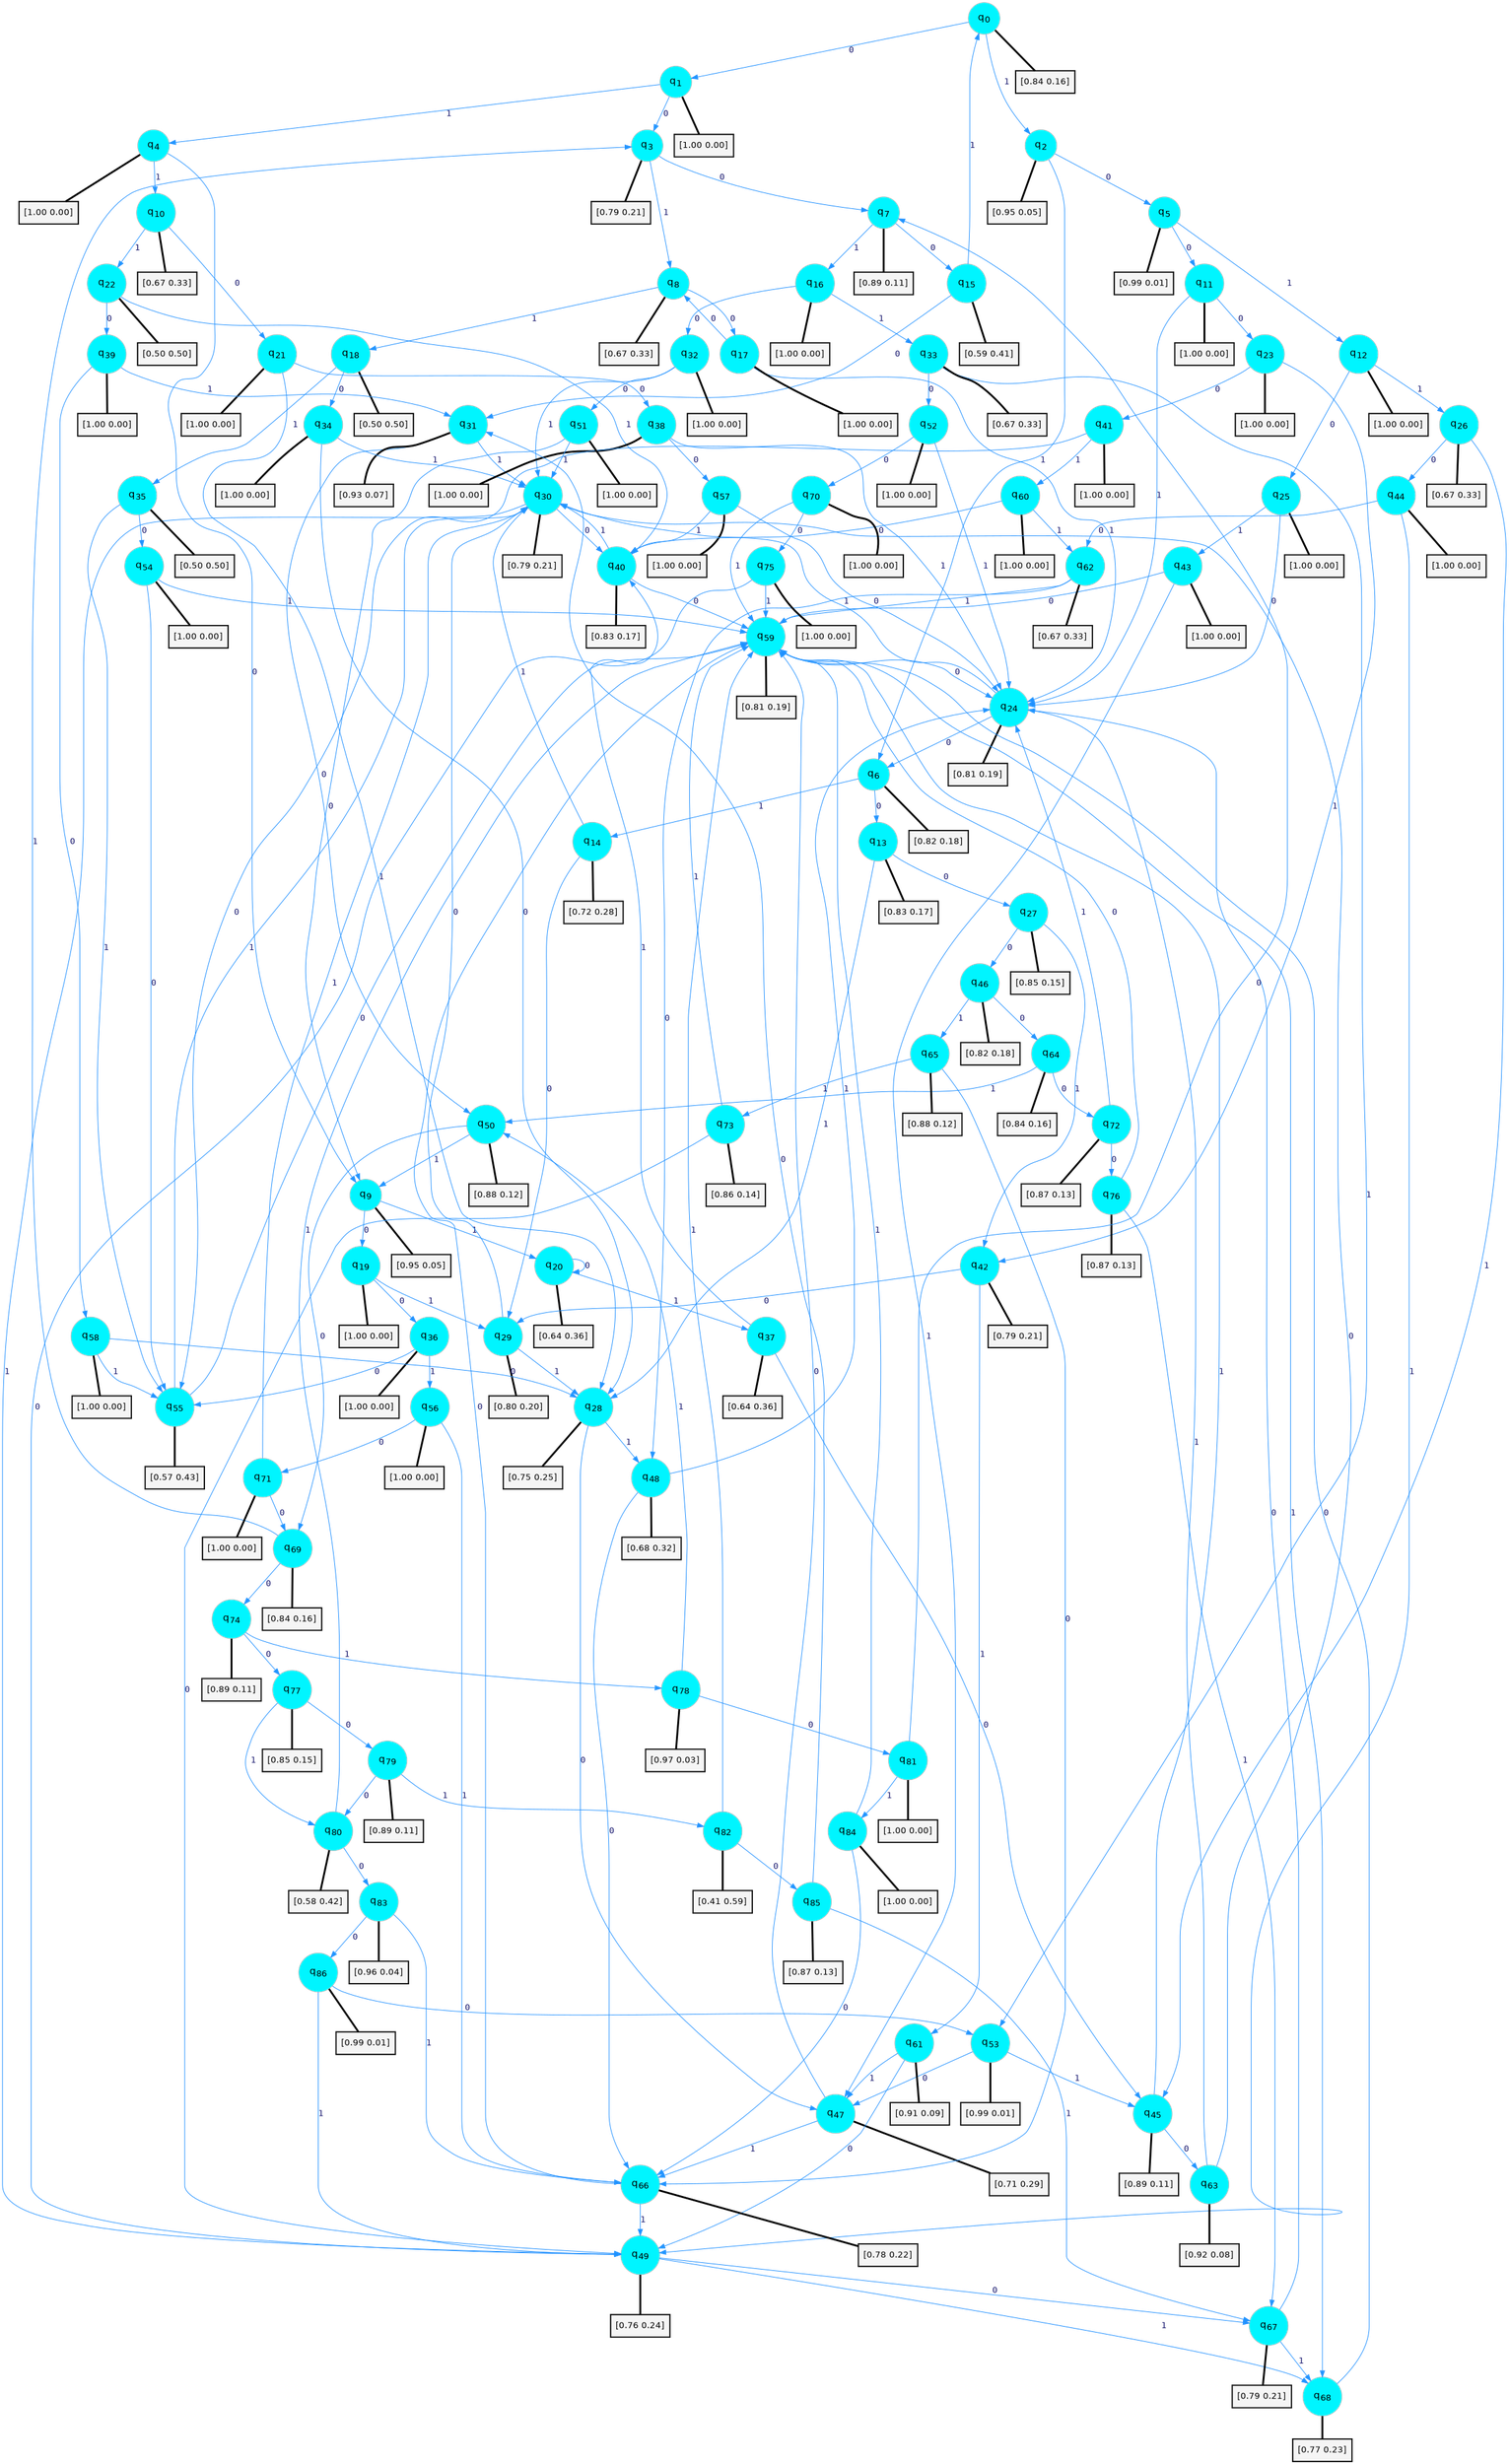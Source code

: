 digraph G {
graph [
bgcolor=transparent, dpi=300, rankdir=TD, size="40,25"];
node [
color=gray, fillcolor=turquoise1, fontcolor=black, fontname=Helvetica, fontsize=16, fontweight=bold, shape=circle, style=filled];
edge [
arrowsize=1, color=dodgerblue1, fontcolor=midnightblue, fontname=courier, fontweight=bold, penwidth=1, style=solid, weight=20];
0[label=<q<SUB>0</SUB>>];
1[label=<q<SUB>1</SUB>>];
2[label=<q<SUB>2</SUB>>];
3[label=<q<SUB>3</SUB>>];
4[label=<q<SUB>4</SUB>>];
5[label=<q<SUB>5</SUB>>];
6[label=<q<SUB>6</SUB>>];
7[label=<q<SUB>7</SUB>>];
8[label=<q<SUB>8</SUB>>];
9[label=<q<SUB>9</SUB>>];
10[label=<q<SUB>10</SUB>>];
11[label=<q<SUB>11</SUB>>];
12[label=<q<SUB>12</SUB>>];
13[label=<q<SUB>13</SUB>>];
14[label=<q<SUB>14</SUB>>];
15[label=<q<SUB>15</SUB>>];
16[label=<q<SUB>16</SUB>>];
17[label=<q<SUB>17</SUB>>];
18[label=<q<SUB>18</SUB>>];
19[label=<q<SUB>19</SUB>>];
20[label=<q<SUB>20</SUB>>];
21[label=<q<SUB>21</SUB>>];
22[label=<q<SUB>22</SUB>>];
23[label=<q<SUB>23</SUB>>];
24[label=<q<SUB>24</SUB>>];
25[label=<q<SUB>25</SUB>>];
26[label=<q<SUB>26</SUB>>];
27[label=<q<SUB>27</SUB>>];
28[label=<q<SUB>28</SUB>>];
29[label=<q<SUB>29</SUB>>];
30[label=<q<SUB>30</SUB>>];
31[label=<q<SUB>31</SUB>>];
32[label=<q<SUB>32</SUB>>];
33[label=<q<SUB>33</SUB>>];
34[label=<q<SUB>34</SUB>>];
35[label=<q<SUB>35</SUB>>];
36[label=<q<SUB>36</SUB>>];
37[label=<q<SUB>37</SUB>>];
38[label=<q<SUB>38</SUB>>];
39[label=<q<SUB>39</SUB>>];
40[label=<q<SUB>40</SUB>>];
41[label=<q<SUB>41</SUB>>];
42[label=<q<SUB>42</SUB>>];
43[label=<q<SUB>43</SUB>>];
44[label=<q<SUB>44</SUB>>];
45[label=<q<SUB>45</SUB>>];
46[label=<q<SUB>46</SUB>>];
47[label=<q<SUB>47</SUB>>];
48[label=<q<SUB>48</SUB>>];
49[label=<q<SUB>49</SUB>>];
50[label=<q<SUB>50</SUB>>];
51[label=<q<SUB>51</SUB>>];
52[label=<q<SUB>52</SUB>>];
53[label=<q<SUB>53</SUB>>];
54[label=<q<SUB>54</SUB>>];
55[label=<q<SUB>55</SUB>>];
56[label=<q<SUB>56</SUB>>];
57[label=<q<SUB>57</SUB>>];
58[label=<q<SUB>58</SUB>>];
59[label=<q<SUB>59</SUB>>];
60[label=<q<SUB>60</SUB>>];
61[label=<q<SUB>61</SUB>>];
62[label=<q<SUB>62</SUB>>];
63[label=<q<SUB>63</SUB>>];
64[label=<q<SUB>64</SUB>>];
65[label=<q<SUB>65</SUB>>];
66[label=<q<SUB>66</SUB>>];
67[label=<q<SUB>67</SUB>>];
68[label=<q<SUB>68</SUB>>];
69[label=<q<SUB>69</SUB>>];
70[label=<q<SUB>70</SUB>>];
71[label=<q<SUB>71</SUB>>];
72[label=<q<SUB>72</SUB>>];
73[label=<q<SUB>73</SUB>>];
74[label=<q<SUB>74</SUB>>];
75[label=<q<SUB>75</SUB>>];
76[label=<q<SUB>76</SUB>>];
77[label=<q<SUB>77</SUB>>];
78[label=<q<SUB>78</SUB>>];
79[label=<q<SUB>79</SUB>>];
80[label=<q<SUB>80</SUB>>];
81[label=<q<SUB>81</SUB>>];
82[label=<q<SUB>82</SUB>>];
83[label=<q<SUB>83</SUB>>];
84[label=<q<SUB>84</SUB>>];
85[label=<q<SUB>85</SUB>>];
86[label=<q<SUB>86</SUB>>];
87[label="[0.84 0.16]", shape=box,fontcolor=black, fontname=Helvetica, fontsize=14, penwidth=2, fillcolor=whitesmoke,color=black];
88[label="[1.00 0.00]", shape=box,fontcolor=black, fontname=Helvetica, fontsize=14, penwidth=2, fillcolor=whitesmoke,color=black];
89[label="[0.95 0.05]", shape=box,fontcolor=black, fontname=Helvetica, fontsize=14, penwidth=2, fillcolor=whitesmoke,color=black];
90[label="[0.79 0.21]", shape=box,fontcolor=black, fontname=Helvetica, fontsize=14, penwidth=2, fillcolor=whitesmoke,color=black];
91[label="[1.00 0.00]", shape=box,fontcolor=black, fontname=Helvetica, fontsize=14, penwidth=2, fillcolor=whitesmoke,color=black];
92[label="[0.99 0.01]", shape=box,fontcolor=black, fontname=Helvetica, fontsize=14, penwidth=2, fillcolor=whitesmoke,color=black];
93[label="[0.82 0.18]", shape=box,fontcolor=black, fontname=Helvetica, fontsize=14, penwidth=2, fillcolor=whitesmoke,color=black];
94[label="[0.89 0.11]", shape=box,fontcolor=black, fontname=Helvetica, fontsize=14, penwidth=2, fillcolor=whitesmoke,color=black];
95[label="[0.67 0.33]", shape=box,fontcolor=black, fontname=Helvetica, fontsize=14, penwidth=2, fillcolor=whitesmoke,color=black];
96[label="[0.95 0.05]", shape=box,fontcolor=black, fontname=Helvetica, fontsize=14, penwidth=2, fillcolor=whitesmoke,color=black];
97[label="[0.67 0.33]", shape=box,fontcolor=black, fontname=Helvetica, fontsize=14, penwidth=2, fillcolor=whitesmoke,color=black];
98[label="[1.00 0.00]", shape=box,fontcolor=black, fontname=Helvetica, fontsize=14, penwidth=2, fillcolor=whitesmoke,color=black];
99[label="[1.00 0.00]", shape=box,fontcolor=black, fontname=Helvetica, fontsize=14, penwidth=2, fillcolor=whitesmoke,color=black];
100[label="[0.83 0.17]", shape=box,fontcolor=black, fontname=Helvetica, fontsize=14, penwidth=2, fillcolor=whitesmoke,color=black];
101[label="[0.72 0.28]", shape=box,fontcolor=black, fontname=Helvetica, fontsize=14, penwidth=2, fillcolor=whitesmoke,color=black];
102[label="[0.59 0.41]", shape=box,fontcolor=black, fontname=Helvetica, fontsize=14, penwidth=2, fillcolor=whitesmoke,color=black];
103[label="[1.00 0.00]", shape=box,fontcolor=black, fontname=Helvetica, fontsize=14, penwidth=2, fillcolor=whitesmoke,color=black];
104[label="[1.00 0.00]", shape=box,fontcolor=black, fontname=Helvetica, fontsize=14, penwidth=2, fillcolor=whitesmoke,color=black];
105[label="[0.50 0.50]", shape=box,fontcolor=black, fontname=Helvetica, fontsize=14, penwidth=2, fillcolor=whitesmoke,color=black];
106[label="[1.00 0.00]", shape=box,fontcolor=black, fontname=Helvetica, fontsize=14, penwidth=2, fillcolor=whitesmoke,color=black];
107[label="[0.64 0.36]", shape=box,fontcolor=black, fontname=Helvetica, fontsize=14, penwidth=2, fillcolor=whitesmoke,color=black];
108[label="[1.00 0.00]", shape=box,fontcolor=black, fontname=Helvetica, fontsize=14, penwidth=2, fillcolor=whitesmoke,color=black];
109[label="[0.50 0.50]", shape=box,fontcolor=black, fontname=Helvetica, fontsize=14, penwidth=2, fillcolor=whitesmoke,color=black];
110[label="[1.00 0.00]", shape=box,fontcolor=black, fontname=Helvetica, fontsize=14, penwidth=2, fillcolor=whitesmoke,color=black];
111[label="[0.81 0.19]", shape=box,fontcolor=black, fontname=Helvetica, fontsize=14, penwidth=2, fillcolor=whitesmoke,color=black];
112[label="[1.00 0.00]", shape=box,fontcolor=black, fontname=Helvetica, fontsize=14, penwidth=2, fillcolor=whitesmoke,color=black];
113[label="[0.67 0.33]", shape=box,fontcolor=black, fontname=Helvetica, fontsize=14, penwidth=2, fillcolor=whitesmoke,color=black];
114[label="[0.85 0.15]", shape=box,fontcolor=black, fontname=Helvetica, fontsize=14, penwidth=2, fillcolor=whitesmoke,color=black];
115[label="[0.75 0.25]", shape=box,fontcolor=black, fontname=Helvetica, fontsize=14, penwidth=2, fillcolor=whitesmoke,color=black];
116[label="[0.80 0.20]", shape=box,fontcolor=black, fontname=Helvetica, fontsize=14, penwidth=2, fillcolor=whitesmoke,color=black];
117[label="[0.79 0.21]", shape=box,fontcolor=black, fontname=Helvetica, fontsize=14, penwidth=2, fillcolor=whitesmoke,color=black];
118[label="[0.93 0.07]", shape=box,fontcolor=black, fontname=Helvetica, fontsize=14, penwidth=2, fillcolor=whitesmoke,color=black];
119[label="[1.00 0.00]", shape=box,fontcolor=black, fontname=Helvetica, fontsize=14, penwidth=2, fillcolor=whitesmoke,color=black];
120[label="[0.67 0.33]", shape=box,fontcolor=black, fontname=Helvetica, fontsize=14, penwidth=2, fillcolor=whitesmoke,color=black];
121[label="[1.00 0.00]", shape=box,fontcolor=black, fontname=Helvetica, fontsize=14, penwidth=2, fillcolor=whitesmoke,color=black];
122[label="[0.50 0.50]", shape=box,fontcolor=black, fontname=Helvetica, fontsize=14, penwidth=2, fillcolor=whitesmoke,color=black];
123[label="[1.00 0.00]", shape=box,fontcolor=black, fontname=Helvetica, fontsize=14, penwidth=2, fillcolor=whitesmoke,color=black];
124[label="[0.64 0.36]", shape=box,fontcolor=black, fontname=Helvetica, fontsize=14, penwidth=2, fillcolor=whitesmoke,color=black];
125[label="[1.00 0.00]", shape=box,fontcolor=black, fontname=Helvetica, fontsize=14, penwidth=2, fillcolor=whitesmoke,color=black];
126[label="[1.00 0.00]", shape=box,fontcolor=black, fontname=Helvetica, fontsize=14, penwidth=2, fillcolor=whitesmoke,color=black];
127[label="[0.83 0.17]", shape=box,fontcolor=black, fontname=Helvetica, fontsize=14, penwidth=2, fillcolor=whitesmoke,color=black];
128[label="[1.00 0.00]", shape=box,fontcolor=black, fontname=Helvetica, fontsize=14, penwidth=2, fillcolor=whitesmoke,color=black];
129[label="[0.79 0.21]", shape=box,fontcolor=black, fontname=Helvetica, fontsize=14, penwidth=2, fillcolor=whitesmoke,color=black];
130[label="[1.00 0.00]", shape=box,fontcolor=black, fontname=Helvetica, fontsize=14, penwidth=2, fillcolor=whitesmoke,color=black];
131[label="[1.00 0.00]", shape=box,fontcolor=black, fontname=Helvetica, fontsize=14, penwidth=2, fillcolor=whitesmoke,color=black];
132[label="[0.89 0.11]", shape=box,fontcolor=black, fontname=Helvetica, fontsize=14, penwidth=2, fillcolor=whitesmoke,color=black];
133[label="[0.82 0.18]", shape=box,fontcolor=black, fontname=Helvetica, fontsize=14, penwidth=2, fillcolor=whitesmoke,color=black];
134[label="[0.71 0.29]", shape=box,fontcolor=black, fontname=Helvetica, fontsize=14, penwidth=2, fillcolor=whitesmoke,color=black];
135[label="[0.68 0.32]", shape=box,fontcolor=black, fontname=Helvetica, fontsize=14, penwidth=2, fillcolor=whitesmoke,color=black];
136[label="[0.76 0.24]", shape=box,fontcolor=black, fontname=Helvetica, fontsize=14, penwidth=2, fillcolor=whitesmoke,color=black];
137[label="[0.88 0.12]", shape=box,fontcolor=black, fontname=Helvetica, fontsize=14, penwidth=2, fillcolor=whitesmoke,color=black];
138[label="[1.00 0.00]", shape=box,fontcolor=black, fontname=Helvetica, fontsize=14, penwidth=2, fillcolor=whitesmoke,color=black];
139[label="[1.00 0.00]", shape=box,fontcolor=black, fontname=Helvetica, fontsize=14, penwidth=2, fillcolor=whitesmoke,color=black];
140[label="[0.99 0.01]", shape=box,fontcolor=black, fontname=Helvetica, fontsize=14, penwidth=2, fillcolor=whitesmoke,color=black];
141[label="[1.00 0.00]", shape=box,fontcolor=black, fontname=Helvetica, fontsize=14, penwidth=2, fillcolor=whitesmoke,color=black];
142[label="[0.57 0.43]", shape=box,fontcolor=black, fontname=Helvetica, fontsize=14, penwidth=2, fillcolor=whitesmoke,color=black];
143[label="[1.00 0.00]", shape=box,fontcolor=black, fontname=Helvetica, fontsize=14, penwidth=2, fillcolor=whitesmoke,color=black];
144[label="[1.00 0.00]", shape=box,fontcolor=black, fontname=Helvetica, fontsize=14, penwidth=2, fillcolor=whitesmoke,color=black];
145[label="[1.00 0.00]", shape=box,fontcolor=black, fontname=Helvetica, fontsize=14, penwidth=2, fillcolor=whitesmoke,color=black];
146[label="[0.81 0.19]", shape=box,fontcolor=black, fontname=Helvetica, fontsize=14, penwidth=2, fillcolor=whitesmoke,color=black];
147[label="[1.00 0.00]", shape=box,fontcolor=black, fontname=Helvetica, fontsize=14, penwidth=2, fillcolor=whitesmoke,color=black];
148[label="[0.91 0.09]", shape=box,fontcolor=black, fontname=Helvetica, fontsize=14, penwidth=2, fillcolor=whitesmoke,color=black];
149[label="[0.67 0.33]", shape=box,fontcolor=black, fontname=Helvetica, fontsize=14, penwidth=2, fillcolor=whitesmoke,color=black];
150[label="[0.92 0.08]", shape=box,fontcolor=black, fontname=Helvetica, fontsize=14, penwidth=2, fillcolor=whitesmoke,color=black];
151[label="[0.84 0.16]", shape=box,fontcolor=black, fontname=Helvetica, fontsize=14, penwidth=2, fillcolor=whitesmoke,color=black];
152[label="[0.88 0.12]", shape=box,fontcolor=black, fontname=Helvetica, fontsize=14, penwidth=2, fillcolor=whitesmoke,color=black];
153[label="[0.78 0.22]", shape=box,fontcolor=black, fontname=Helvetica, fontsize=14, penwidth=2, fillcolor=whitesmoke,color=black];
154[label="[0.79 0.21]", shape=box,fontcolor=black, fontname=Helvetica, fontsize=14, penwidth=2, fillcolor=whitesmoke,color=black];
155[label="[0.77 0.23]", shape=box,fontcolor=black, fontname=Helvetica, fontsize=14, penwidth=2, fillcolor=whitesmoke,color=black];
156[label="[0.84 0.16]", shape=box,fontcolor=black, fontname=Helvetica, fontsize=14, penwidth=2, fillcolor=whitesmoke,color=black];
157[label="[1.00 0.00]", shape=box,fontcolor=black, fontname=Helvetica, fontsize=14, penwidth=2, fillcolor=whitesmoke,color=black];
158[label="[1.00 0.00]", shape=box,fontcolor=black, fontname=Helvetica, fontsize=14, penwidth=2, fillcolor=whitesmoke,color=black];
159[label="[0.87 0.13]", shape=box,fontcolor=black, fontname=Helvetica, fontsize=14, penwidth=2, fillcolor=whitesmoke,color=black];
160[label="[0.86 0.14]", shape=box,fontcolor=black, fontname=Helvetica, fontsize=14, penwidth=2, fillcolor=whitesmoke,color=black];
161[label="[0.89 0.11]", shape=box,fontcolor=black, fontname=Helvetica, fontsize=14, penwidth=2, fillcolor=whitesmoke,color=black];
162[label="[1.00 0.00]", shape=box,fontcolor=black, fontname=Helvetica, fontsize=14, penwidth=2, fillcolor=whitesmoke,color=black];
163[label="[0.87 0.13]", shape=box,fontcolor=black, fontname=Helvetica, fontsize=14, penwidth=2, fillcolor=whitesmoke,color=black];
164[label="[0.85 0.15]", shape=box,fontcolor=black, fontname=Helvetica, fontsize=14, penwidth=2, fillcolor=whitesmoke,color=black];
165[label="[0.97 0.03]", shape=box,fontcolor=black, fontname=Helvetica, fontsize=14, penwidth=2, fillcolor=whitesmoke,color=black];
166[label="[0.89 0.11]", shape=box,fontcolor=black, fontname=Helvetica, fontsize=14, penwidth=2, fillcolor=whitesmoke,color=black];
167[label="[0.58 0.42]", shape=box,fontcolor=black, fontname=Helvetica, fontsize=14, penwidth=2, fillcolor=whitesmoke,color=black];
168[label="[1.00 0.00]", shape=box,fontcolor=black, fontname=Helvetica, fontsize=14, penwidth=2, fillcolor=whitesmoke,color=black];
169[label="[0.41 0.59]", shape=box,fontcolor=black, fontname=Helvetica, fontsize=14, penwidth=2, fillcolor=whitesmoke,color=black];
170[label="[0.96 0.04]", shape=box,fontcolor=black, fontname=Helvetica, fontsize=14, penwidth=2, fillcolor=whitesmoke,color=black];
171[label="[1.00 0.00]", shape=box,fontcolor=black, fontname=Helvetica, fontsize=14, penwidth=2, fillcolor=whitesmoke,color=black];
172[label="[0.87 0.13]", shape=box,fontcolor=black, fontname=Helvetica, fontsize=14, penwidth=2, fillcolor=whitesmoke,color=black];
173[label="[0.99 0.01]", shape=box,fontcolor=black, fontname=Helvetica, fontsize=14, penwidth=2, fillcolor=whitesmoke,color=black];
0->1 [label=0];
0->2 [label=1];
0->87 [arrowhead=none, penwidth=3,color=black];
1->3 [label=0];
1->4 [label=1];
1->88 [arrowhead=none, penwidth=3,color=black];
2->5 [label=0];
2->6 [label=1];
2->89 [arrowhead=none, penwidth=3,color=black];
3->7 [label=0];
3->8 [label=1];
3->90 [arrowhead=none, penwidth=3,color=black];
4->9 [label=0];
4->10 [label=1];
4->91 [arrowhead=none, penwidth=3,color=black];
5->11 [label=0];
5->12 [label=1];
5->92 [arrowhead=none, penwidth=3,color=black];
6->13 [label=0];
6->14 [label=1];
6->93 [arrowhead=none, penwidth=3,color=black];
7->15 [label=0];
7->16 [label=1];
7->94 [arrowhead=none, penwidth=3,color=black];
8->17 [label=0];
8->18 [label=1];
8->95 [arrowhead=none, penwidth=3,color=black];
9->19 [label=0];
9->20 [label=1];
9->96 [arrowhead=none, penwidth=3,color=black];
10->21 [label=0];
10->22 [label=1];
10->97 [arrowhead=none, penwidth=3,color=black];
11->23 [label=0];
11->24 [label=1];
11->98 [arrowhead=none, penwidth=3,color=black];
12->25 [label=0];
12->26 [label=1];
12->99 [arrowhead=none, penwidth=3,color=black];
13->27 [label=0];
13->28 [label=1];
13->100 [arrowhead=none, penwidth=3,color=black];
14->29 [label=0];
14->30 [label=1];
14->101 [arrowhead=none, penwidth=3,color=black];
15->31 [label=0];
15->0 [label=1];
15->102 [arrowhead=none, penwidth=3,color=black];
16->32 [label=0];
16->33 [label=1];
16->103 [arrowhead=none, penwidth=3,color=black];
17->8 [label=0];
17->24 [label=1];
17->104 [arrowhead=none, penwidth=3,color=black];
18->34 [label=0];
18->35 [label=1];
18->105 [arrowhead=none, penwidth=3,color=black];
19->36 [label=0];
19->29 [label=1];
19->106 [arrowhead=none, penwidth=3,color=black];
20->20 [label=0];
20->37 [label=1];
20->107 [arrowhead=none, penwidth=3,color=black];
21->38 [label=0];
21->28 [label=1];
21->108 [arrowhead=none, penwidth=3,color=black];
22->39 [label=0];
22->40 [label=1];
22->109 [arrowhead=none, penwidth=3,color=black];
23->41 [label=0];
23->42 [label=1];
23->110 [arrowhead=none, penwidth=3,color=black];
24->6 [label=0];
24->30 [label=1];
24->111 [arrowhead=none, penwidth=3,color=black];
25->24 [label=0];
25->43 [label=1];
25->112 [arrowhead=none, penwidth=3,color=black];
26->44 [label=0];
26->45 [label=1];
26->113 [arrowhead=none, penwidth=3,color=black];
27->46 [label=0];
27->42 [label=1];
27->114 [arrowhead=none, penwidth=3,color=black];
28->47 [label=0];
28->48 [label=1];
28->115 [arrowhead=none, penwidth=3,color=black];
29->30 [label=0];
29->28 [label=1];
29->116 [arrowhead=none, penwidth=3,color=black];
30->40 [label=0];
30->49 [label=1];
30->117 [arrowhead=none, penwidth=3,color=black];
31->50 [label=0];
31->30 [label=1];
31->118 [arrowhead=none, penwidth=3,color=black];
32->51 [label=0];
32->30 [label=1];
32->119 [arrowhead=none, penwidth=3,color=black];
33->52 [label=0];
33->53 [label=1];
33->120 [arrowhead=none, penwidth=3,color=black];
34->28 [label=0];
34->30 [label=1];
34->121 [arrowhead=none, penwidth=3,color=black];
35->54 [label=0];
35->55 [label=1];
35->122 [arrowhead=none, penwidth=3,color=black];
36->55 [label=0];
36->56 [label=1];
36->123 [arrowhead=none, penwidth=3,color=black];
37->45 [label=0];
37->40 [label=1];
37->124 [arrowhead=none, penwidth=3,color=black];
38->57 [label=0];
38->24 [label=1];
38->125 [arrowhead=none, penwidth=3,color=black];
39->58 [label=0];
39->31 [label=1];
39->126 [arrowhead=none, penwidth=3,color=black];
40->59 [label=0];
40->30 [label=1];
40->127 [arrowhead=none, penwidth=3,color=black];
41->55 [label=0];
41->60 [label=1];
41->128 [arrowhead=none, penwidth=3,color=black];
42->29 [label=0];
42->61 [label=1];
42->129 [arrowhead=none, penwidth=3,color=black];
43->59 [label=0];
43->47 [label=1];
43->130 [arrowhead=none, penwidth=3,color=black];
44->62 [label=0];
44->49 [label=1];
44->131 [arrowhead=none, penwidth=3,color=black];
45->63 [label=0];
45->59 [label=1];
45->132 [arrowhead=none, penwidth=3,color=black];
46->64 [label=0];
46->65 [label=1];
46->133 [arrowhead=none, penwidth=3,color=black];
47->59 [label=0];
47->66 [label=1];
47->134 [arrowhead=none, penwidth=3,color=black];
48->66 [label=0];
48->24 [label=1];
48->135 [arrowhead=none, penwidth=3,color=black];
49->67 [label=0];
49->68 [label=1];
49->136 [arrowhead=none, penwidth=3,color=black];
50->69 [label=0];
50->9 [label=1];
50->137 [arrowhead=none, penwidth=3,color=black];
51->9 [label=0];
51->30 [label=1];
51->138 [arrowhead=none, penwidth=3,color=black];
52->70 [label=0];
52->24 [label=1];
52->139 [arrowhead=none, penwidth=3,color=black];
53->47 [label=0];
53->45 [label=1];
53->140 [arrowhead=none, penwidth=3,color=black];
54->55 [label=0];
54->59 [label=1];
54->141 [arrowhead=none, penwidth=3,color=black];
55->59 [label=0];
55->30 [label=1];
55->142 [arrowhead=none, penwidth=3,color=black];
56->71 [label=0];
56->66 [label=1];
56->143 [arrowhead=none, penwidth=3,color=black];
57->24 [label=0];
57->40 [label=1];
57->144 [arrowhead=none, penwidth=3,color=black];
58->28 [label=0];
58->55 [label=1];
58->145 [arrowhead=none, penwidth=3,color=black];
59->24 [label=0];
59->68 [label=1];
59->146 [arrowhead=none, penwidth=3,color=black];
60->40 [label=0];
60->62 [label=1];
60->147 [arrowhead=none, penwidth=3,color=black];
61->49 [label=0];
61->47 [label=1];
61->148 [arrowhead=none, penwidth=3,color=black];
62->48 [label=0];
62->59 [label=1];
62->149 [arrowhead=none, penwidth=3,color=black];
63->30 [label=0];
63->24 [label=1];
63->150 [arrowhead=none, penwidth=3,color=black];
64->72 [label=0];
64->50 [label=1];
64->151 [arrowhead=none, penwidth=3,color=black];
65->66 [label=0];
65->73 [label=1];
65->152 [arrowhead=none, penwidth=3,color=black];
66->59 [label=0];
66->49 [label=1];
66->153 [arrowhead=none, penwidth=3,color=black];
67->24 [label=0];
67->68 [label=1];
67->154 [arrowhead=none, penwidth=3,color=black];
68->59 [label=0];
68->155 [arrowhead=none, penwidth=3,color=black];
69->74 [label=0];
69->3 [label=1];
69->156 [arrowhead=none, penwidth=3,color=black];
70->75 [label=0];
70->59 [label=1];
70->157 [arrowhead=none, penwidth=3,color=black];
71->69 [label=0];
71->30 [label=1];
71->158 [arrowhead=none, penwidth=3,color=black];
72->76 [label=0];
72->24 [label=1];
72->159 [arrowhead=none, penwidth=3,color=black];
73->49 [label=0];
73->59 [label=1];
73->160 [arrowhead=none, penwidth=3,color=black];
74->77 [label=0];
74->78 [label=1];
74->161 [arrowhead=none, penwidth=3,color=black];
75->49 [label=0];
75->59 [label=1];
75->162 [arrowhead=none, penwidth=3,color=black];
76->59 [label=0];
76->67 [label=1];
76->163 [arrowhead=none, penwidth=3,color=black];
77->79 [label=0];
77->80 [label=1];
77->164 [arrowhead=none, penwidth=3,color=black];
78->81 [label=0];
78->50 [label=1];
78->165 [arrowhead=none, penwidth=3,color=black];
79->80 [label=0];
79->82 [label=1];
79->166 [arrowhead=none, penwidth=3,color=black];
80->83 [label=0];
80->59 [label=1];
80->167 [arrowhead=none, penwidth=3,color=black];
81->7 [label=0];
81->84 [label=1];
81->168 [arrowhead=none, penwidth=3,color=black];
82->85 [label=0];
82->59 [label=1];
82->169 [arrowhead=none, penwidth=3,color=black];
83->86 [label=0];
83->66 [label=1];
83->170 [arrowhead=none, penwidth=3,color=black];
84->66 [label=0];
84->59 [label=1];
84->171 [arrowhead=none, penwidth=3,color=black];
85->31 [label=0];
85->67 [label=1];
85->172 [arrowhead=none, penwidth=3,color=black];
86->53 [label=0];
86->49 [label=1];
86->173 [arrowhead=none, penwidth=3,color=black];
}
